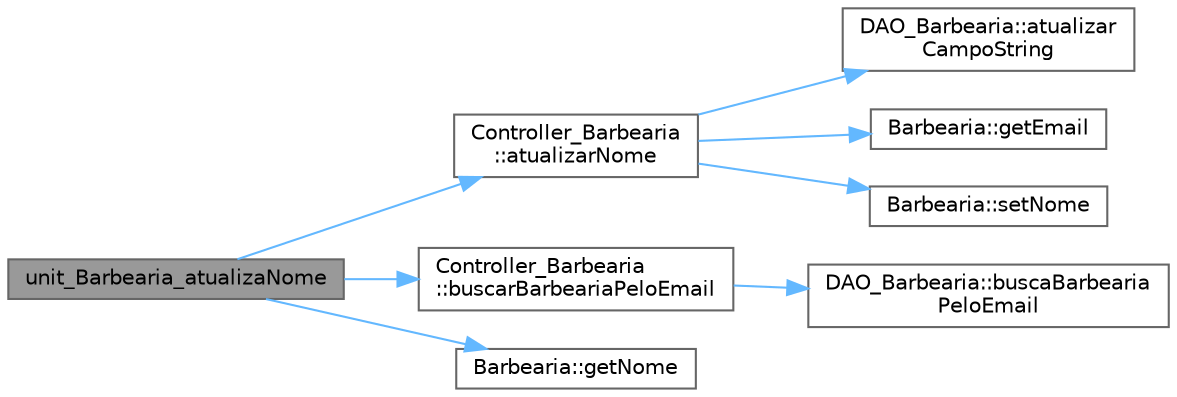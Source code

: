 digraph "unit_Barbearia_atualizaNome"
{
 // LATEX_PDF_SIZE
  bgcolor="transparent";
  edge [fontname=Helvetica,fontsize=10,labelfontname=Helvetica,labelfontsize=10];
  node [fontname=Helvetica,fontsize=10,shape=box,height=0.2,width=0.4];
  rankdir="LR";
  Node1 [id="Node000001",label="unit_Barbearia_atualizaNome",height=0.2,width=0.4,color="gray40", fillcolor="grey60", style="filled", fontcolor="black",tooltip=" "];
  Node1 -> Node2 [id="edge1_Node000001_Node000002",color="steelblue1",style="solid",tooltip=" "];
  Node2 [id="Node000002",label="Controller_Barbearia\l::atualizarNome",height=0.2,width=0.4,color="grey40", fillcolor="white", style="filled",URL="$class_controller___barbearia.html#aff97a2d26e67f752ec26c04856f0ddf5",tooltip="Atualiza o nome da barbearia."];
  Node2 -> Node3 [id="edge2_Node000002_Node000003",color="steelblue1",style="solid",tooltip=" "];
  Node3 [id="Node000003",label="DAO_Barbearia::atualizar\lCampoString",height=0.2,width=0.4,color="grey40", fillcolor="white", style="filled",URL="$class_d_a_o___barbearia.html#a851394412991dc83ac1a49d4a445604b",tooltip="Atualiza um campo de string específico na tabela da barbearia."];
  Node2 -> Node4 [id="edge3_Node000002_Node000004",color="steelblue1",style="solid",tooltip=" "];
  Node4 [id="Node000004",label="Barbearia::getEmail",height=0.2,width=0.4,color="grey40", fillcolor="white", style="filled",URL="$class_barbearia.html#a738c06dff340fdf090f39b2d8752f768",tooltip=" "];
  Node2 -> Node5 [id="edge4_Node000002_Node000005",color="steelblue1",style="solid",tooltip=" "];
  Node5 [id="Node000005",label="Barbearia::setNome",height=0.2,width=0.4,color="grey40", fillcolor="white", style="filled",URL="$class_barbearia.html#aaab55e982148d5f38f5865044b769464",tooltip=" "];
  Node1 -> Node6 [id="edge5_Node000001_Node000006",color="steelblue1",style="solid",tooltip=" "];
  Node6 [id="Node000006",label="Controller_Barbearia\l::buscarBarbeariaPeloEmail",height=0.2,width=0.4,color="grey40", fillcolor="white", style="filled",URL="$class_controller___barbearia.html#aa4391f27313c42f55b37af15d640ee97",tooltip="Busca uma barbearia pelo email."];
  Node6 -> Node7 [id="edge6_Node000006_Node000007",color="steelblue1",style="solid",tooltip=" "];
  Node7 [id="Node000007",label="DAO_Barbearia::buscaBarbearia\lPeloEmail",height=0.2,width=0.4,color="grey40", fillcolor="white", style="filled",URL="$class_d_a_o___barbearia.html#a6ac094d11f5e60923974fe4b4761a3ad",tooltip="Busca uma barbearia pelo email."];
  Node1 -> Node8 [id="edge7_Node000001_Node000008",color="steelblue1",style="solid",tooltip=" "];
  Node8 [id="Node000008",label="Barbearia::getNome",height=0.2,width=0.4,color="grey40", fillcolor="white", style="filled",URL="$class_barbearia.html#a683767a1977fee6aa82056a6b3c6b3a2",tooltip=" "];
}
